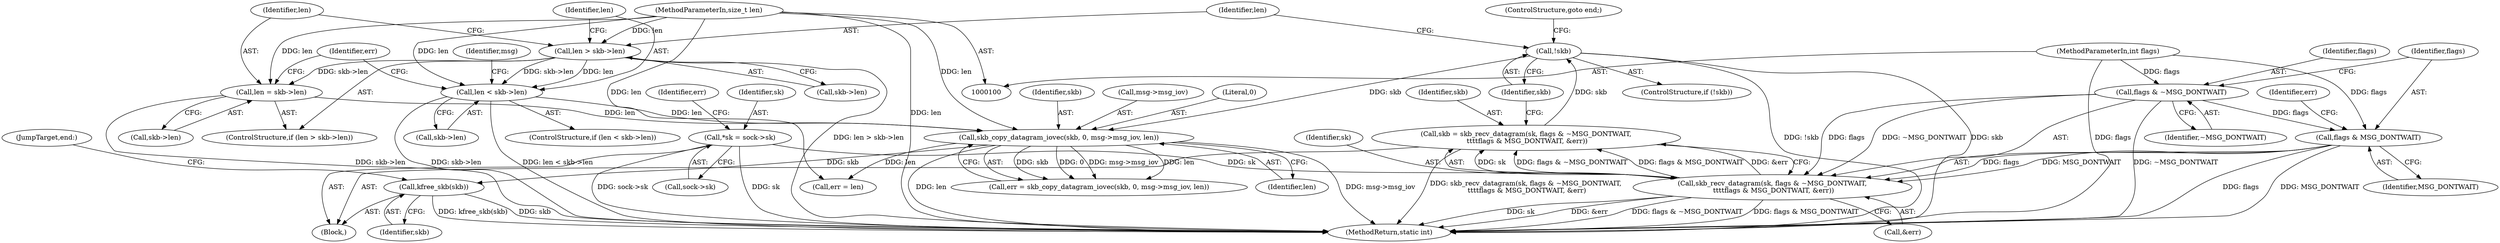digraph "0_linux_f3d3342602f8bcbf37d7c46641cb9bca7618eb1c_20@API" {
"1000185" [label="(Call,kfree_skb(skb))"];
"1000170" [label="(Call,skb_copy_datagram_iovec(skb, 0, msg->msg_iov, len))"];
"1000142" [label="(Call,!skb)"];
"1000129" [label="(Call,skb = skb_recv_datagram(sk, flags & ~MSG_DONTWAIT,\n \t\t\t\tflags & MSG_DONTWAIT, &err))"];
"1000131" [label="(Call,skb_recv_datagram(sk, flags & ~MSG_DONTWAIT,\n \t\t\t\tflags & MSG_DONTWAIT, &err))"];
"1000110" [label="(Call,*sk = sock->sk)"];
"1000133" [label="(Call,flags & ~MSG_DONTWAIT)"];
"1000105" [label="(MethodParameterIn,int flags)"];
"1000136" [label="(Call,flags & MSG_DONTWAIT)"];
"1000158" [label="(Call,len < skb->len)"];
"1000146" [label="(Call,len > skb->len)"];
"1000104" [label="(MethodParameterIn,size_t len)"];
"1000151" [label="(Call,len = skb->len)"];
"1000182" [label="(Call,err = len)"];
"1000139" [label="(Call,&err)"];
"1000151" [label="(Call,len = skb->len)"];
"1000186" [label="(Identifier,skb)"];
"1000143" [label="(Identifier,skb)"];
"1000130" [label="(Identifier,skb)"];
"1000137" [label="(Identifier,flags)"];
"1000157" [label="(ControlStructure,if (len < skb->len))"];
"1000104" [label="(MethodParameterIn,size_t len)"];
"1000111" [label="(Identifier,sk)"];
"1000141" [label="(ControlStructure,if (!skb))"];
"1000171" [label="(Identifier,skb)"];
"1000140" [label="(Identifier,err)"];
"1000165" [label="(Identifier,msg)"];
"1000110" [label="(Call,*sk = sock->sk)"];
"1000190" [label="(MethodReturn,static int)"];
"1000142" [label="(Call,!skb)"];
"1000136" [label="(Call,flags & MSG_DONTWAIT)"];
"1000138" [label="(Identifier,MSG_DONTWAIT)"];
"1000147" [label="(Identifier,len)"];
"1000135" [label="(Identifier,~MSG_DONTWAIT)"];
"1000160" [label="(Call,skb->len)"];
"1000169" [label="(Identifier,err)"];
"1000148" [label="(Call,skb->len)"];
"1000146" [label="(Call,len > skb->len)"];
"1000129" [label="(Call,skb = skb_recv_datagram(sk, flags & ~MSG_DONTWAIT,\n \t\t\t\tflags & MSG_DONTWAIT, &err))"];
"1000153" [label="(Call,skb->len)"];
"1000133" [label="(Call,flags & ~MSG_DONTWAIT)"];
"1000131" [label="(Call,skb_recv_datagram(sk, flags & ~MSG_DONTWAIT,\n \t\t\t\tflags & MSG_DONTWAIT, &err))"];
"1000159" [label="(Identifier,len)"];
"1000187" [label="(JumpTarget,end:)"];
"1000112" [label="(Call,sock->sk)"];
"1000168" [label="(Call,err = skb_copy_datagram_iovec(skb, 0, msg->msg_iov, len))"];
"1000106" [label="(Block,)"];
"1000116" [label="(Identifier,err)"];
"1000176" [label="(Identifier,len)"];
"1000134" [label="(Identifier,flags)"];
"1000170" [label="(Call,skb_copy_datagram_iovec(skb, 0, msg->msg_iov, len))"];
"1000132" [label="(Identifier,sk)"];
"1000152" [label="(Identifier,len)"];
"1000173" [label="(Call,msg->msg_iov)"];
"1000145" [label="(ControlStructure,if (len > skb->len))"];
"1000105" [label="(MethodParameterIn,int flags)"];
"1000172" [label="(Literal,0)"];
"1000185" [label="(Call,kfree_skb(skb))"];
"1000158" [label="(Call,len < skb->len)"];
"1000144" [label="(ControlStructure,goto end;)"];
"1000185" -> "1000106"  [label="AST: "];
"1000185" -> "1000186"  [label="CFG: "];
"1000186" -> "1000185"  [label="AST: "];
"1000187" -> "1000185"  [label="CFG: "];
"1000185" -> "1000190"  [label="DDG: kfree_skb(skb)"];
"1000185" -> "1000190"  [label="DDG: skb"];
"1000170" -> "1000185"  [label="DDG: skb"];
"1000170" -> "1000168"  [label="AST: "];
"1000170" -> "1000176"  [label="CFG: "];
"1000171" -> "1000170"  [label="AST: "];
"1000172" -> "1000170"  [label="AST: "];
"1000173" -> "1000170"  [label="AST: "];
"1000176" -> "1000170"  [label="AST: "];
"1000168" -> "1000170"  [label="CFG: "];
"1000170" -> "1000190"  [label="DDG: len"];
"1000170" -> "1000190"  [label="DDG: msg->msg_iov"];
"1000170" -> "1000168"  [label="DDG: skb"];
"1000170" -> "1000168"  [label="DDG: 0"];
"1000170" -> "1000168"  [label="DDG: msg->msg_iov"];
"1000170" -> "1000168"  [label="DDG: len"];
"1000142" -> "1000170"  [label="DDG: skb"];
"1000158" -> "1000170"  [label="DDG: len"];
"1000151" -> "1000170"  [label="DDG: len"];
"1000104" -> "1000170"  [label="DDG: len"];
"1000170" -> "1000182"  [label="DDG: len"];
"1000142" -> "1000141"  [label="AST: "];
"1000142" -> "1000143"  [label="CFG: "];
"1000143" -> "1000142"  [label="AST: "];
"1000144" -> "1000142"  [label="CFG: "];
"1000147" -> "1000142"  [label="CFG: "];
"1000142" -> "1000190"  [label="DDG: !skb"];
"1000142" -> "1000190"  [label="DDG: skb"];
"1000129" -> "1000142"  [label="DDG: skb"];
"1000129" -> "1000106"  [label="AST: "];
"1000129" -> "1000131"  [label="CFG: "];
"1000130" -> "1000129"  [label="AST: "];
"1000131" -> "1000129"  [label="AST: "];
"1000143" -> "1000129"  [label="CFG: "];
"1000129" -> "1000190"  [label="DDG: skb_recv_datagram(sk, flags & ~MSG_DONTWAIT,\n \t\t\t\tflags & MSG_DONTWAIT, &err)"];
"1000131" -> "1000129"  [label="DDG: sk"];
"1000131" -> "1000129"  [label="DDG: flags & ~MSG_DONTWAIT"];
"1000131" -> "1000129"  [label="DDG: flags & MSG_DONTWAIT"];
"1000131" -> "1000129"  [label="DDG: &err"];
"1000131" -> "1000139"  [label="CFG: "];
"1000132" -> "1000131"  [label="AST: "];
"1000133" -> "1000131"  [label="AST: "];
"1000136" -> "1000131"  [label="AST: "];
"1000139" -> "1000131"  [label="AST: "];
"1000131" -> "1000190"  [label="DDG: sk"];
"1000131" -> "1000190"  [label="DDG: &err"];
"1000131" -> "1000190"  [label="DDG: flags & ~MSG_DONTWAIT"];
"1000131" -> "1000190"  [label="DDG: flags & MSG_DONTWAIT"];
"1000110" -> "1000131"  [label="DDG: sk"];
"1000133" -> "1000131"  [label="DDG: flags"];
"1000133" -> "1000131"  [label="DDG: ~MSG_DONTWAIT"];
"1000136" -> "1000131"  [label="DDG: flags"];
"1000136" -> "1000131"  [label="DDG: MSG_DONTWAIT"];
"1000110" -> "1000106"  [label="AST: "];
"1000110" -> "1000112"  [label="CFG: "];
"1000111" -> "1000110"  [label="AST: "];
"1000112" -> "1000110"  [label="AST: "];
"1000116" -> "1000110"  [label="CFG: "];
"1000110" -> "1000190"  [label="DDG: sock->sk"];
"1000110" -> "1000190"  [label="DDG: sk"];
"1000133" -> "1000135"  [label="CFG: "];
"1000134" -> "1000133"  [label="AST: "];
"1000135" -> "1000133"  [label="AST: "];
"1000137" -> "1000133"  [label="CFG: "];
"1000133" -> "1000190"  [label="DDG: ~MSG_DONTWAIT"];
"1000105" -> "1000133"  [label="DDG: flags"];
"1000133" -> "1000136"  [label="DDG: flags"];
"1000105" -> "1000100"  [label="AST: "];
"1000105" -> "1000190"  [label="DDG: flags"];
"1000105" -> "1000136"  [label="DDG: flags"];
"1000136" -> "1000138"  [label="CFG: "];
"1000137" -> "1000136"  [label="AST: "];
"1000138" -> "1000136"  [label="AST: "];
"1000140" -> "1000136"  [label="CFG: "];
"1000136" -> "1000190"  [label="DDG: MSG_DONTWAIT"];
"1000136" -> "1000190"  [label="DDG: flags"];
"1000158" -> "1000157"  [label="AST: "];
"1000158" -> "1000160"  [label="CFG: "];
"1000159" -> "1000158"  [label="AST: "];
"1000160" -> "1000158"  [label="AST: "];
"1000165" -> "1000158"  [label="CFG: "];
"1000169" -> "1000158"  [label="CFG: "];
"1000158" -> "1000190"  [label="DDG: skb->len"];
"1000158" -> "1000190"  [label="DDG: len < skb->len"];
"1000146" -> "1000158"  [label="DDG: len"];
"1000146" -> "1000158"  [label="DDG: skb->len"];
"1000104" -> "1000158"  [label="DDG: len"];
"1000146" -> "1000145"  [label="AST: "];
"1000146" -> "1000148"  [label="CFG: "];
"1000147" -> "1000146"  [label="AST: "];
"1000148" -> "1000146"  [label="AST: "];
"1000152" -> "1000146"  [label="CFG: "];
"1000159" -> "1000146"  [label="CFG: "];
"1000146" -> "1000190"  [label="DDG: len > skb->len"];
"1000104" -> "1000146"  [label="DDG: len"];
"1000146" -> "1000151"  [label="DDG: skb->len"];
"1000104" -> "1000100"  [label="AST: "];
"1000104" -> "1000190"  [label="DDG: len"];
"1000104" -> "1000151"  [label="DDG: len"];
"1000104" -> "1000182"  [label="DDG: len"];
"1000151" -> "1000145"  [label="AST: "];
"1000151" -> "1000153"  [label="CFG: "];
"1000152" -> "1000151"  [label="AST: "];
"1000153" -> "1000151"  [label="AST: "];
"1000169" -> "1000151"  [label="CFG: "];
"1000151" -> "1000190"  [label="DDG: skb->len"];
}
